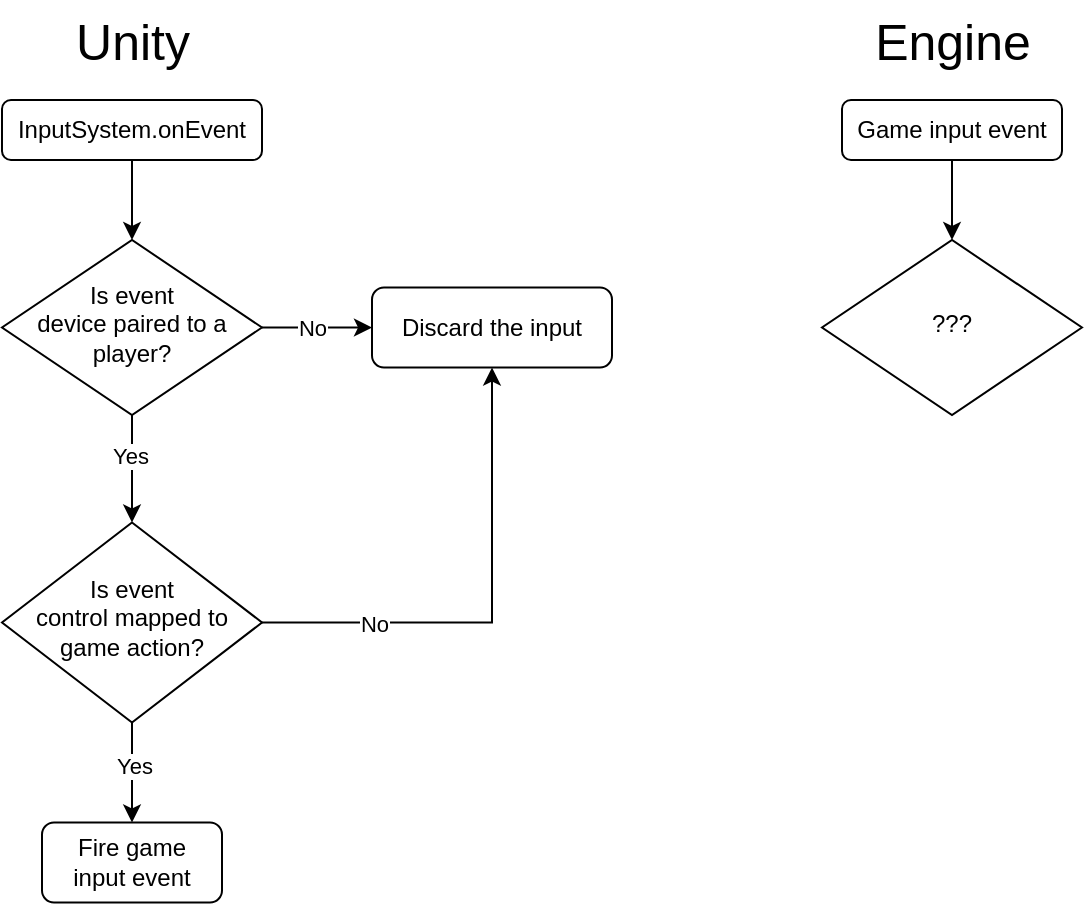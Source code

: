 <mxfile version="21.2.8" type="device">
  <diagram id="C5RBs43oDa-KdzZeNtuy" name="Page-1">
    <mxGraphModel dx="938" dy="648" grid="1" gridSize="10" guides="1" tooltips="1" connect="1" arrows="1" fold="1" page="1" pageScale="1" pageWidth="1169" pageHeight="827" math="0" shadow="0">
      <root>
        <mxCell id="WIyWlLk6GJQsqaUBKTNV-0" />
        <mxCell id="WIyWlLk6GJQsqaUBKTNV-1" parent="WIyWlLk6GJQsqaUBKTNV-0" />
        <mxCell id="oAJkpX2zpJuaC-JvoVgv-22" style="edgeStyle=orthogonalEdgeStyle;rounded=0;orthogonalLoop=1;jettySize=auto;html=1;entryX=0;entryY=0.5;entryDx=0;entryDy=0;" parent="WIyWlLk6GJQsqaUBKTNV-1" source="WIyWlLk6GJQsqaUBKTNV-3" target="WIyWlLk6GJQsqaUBKTNV-6" edge="1">
          <mxGeometry relative="1" as="geometry" />
        </mxCell>
        <mxCell id="WIyWlLk6GJQsqaUBKTNV-3" value="InputSystem.onEvent" style="rounded=1;whiteSpace=wrap;html=1;fontSize=12;glass=0;strokeWidth=1;shadow=0;" parent="WIyWlLk6GJQsqaUBKTNV-1" vertex="1">
          <mxGeometry x="30" y="70" width="130" height="30" as="geometry" />
        </mxCell>
        <mxCell id="oAJkpX2zpJuaC-JvoVgv-1" style="edgeStyle=orthogonalEdgeStyle;rounded=0;orthogonalLoop=1;jettySize=auto;html=1;entryX=0;entryY=0.5;entryDx=0;entryDy=0;" parent="WIyWlLk6GJQsqaUBKTNV-1" source="WIyWlLk6GJQsqaUBKTNV-6" target="WIyWlLk6GJQsqaUBKTNV-7" edge="1">
          <mxGeometry relative="1" as="geometry" />
        </mxCell>
        <mxCell id="oAJkpX2zpJuaC-JvoVgv-7" value="No" style="edgeLabel;html=1;align=center;verticalAlign=middle;resizable=0;points=[];" parent="oAJkpX2zpJuaC-JvoVgv-1" vertex="1" connectable="0">
          <mxGeometry x="-0.675" relative="1" as="geometry">
            <mxPoint x="16" as="offset" />
          </mxGeometry>
        </mxCell>
        <mxCell id="oAJkpX2zpJuaC-JvoVgv-5" style="edgeStyle=orthogonalEdgeStyle;rounded=0;orthogonalLoop=1;jettySize=auto;html=1;entryX=0.5;entryY=0;entryDx=0;entryDy=0;" parent="WIyWlLk6GJQsqaUBKTNV-1" source="WIyWlLk6GJQsqaUBKTNV-6" target="WIyWlLk6GJQsqaUBKTNV-10" edge="1">
          <mxGeometry relative="1" as="geometry" />
        </mxCell>
        <mxCell id="oAJkpX2zpJuaC-JvoVgv-6" value="Yes" style="edgeLabel;html=1;align=center;verticalAlign=middle;resizable=0;points=[];" parent="oAJkpX2zpJuaC-JvoVgv-5" vertex="1" connectable="0">
          <mxGeometry x="-0.256" y="-1" relative="1" as="geometry">
            <mxPoint as="offset" />
          </mxGeometry>
        </mxCell>
        <mxCell id="WIyWlLk6GJQsqaUBKTNV-6" value="Is event&lt;br&gt;device paired to a&lt;br&gt;player?" style="rhombus;whiteSpace=wrap;html=1;shadow=0;fontFamily=Helvetica;fontSize=12;align=center;strokeWidth=1;spacing=6;spacingTop=-4;direction=south;" parent="WIyWlLk6GJQsqaUBKTNV-1" vertex="1">
          <mxGeometry x="30" y="140" width="130" height="87.5" as="geometry" />
        </mxCell>
        <mxCell id="WIyWlLk6GJQsqaUBKTNV-7" value="Discard the input" style="rounded=1;whiteSpace=wrap;html=1;fontSize=12;glass=0;strokeWidth=1;shadow=0;" parent="WIyWlLk6GJQsqaUBKTNV-1" vertex="1">
          <mxGeometry x="215" y="163.75" width="120" height="40" as="geometry" />
        </mxCell>
        <mxCell id="oAJkpX2zpJuaC-JvoVgv-0" style="edgeStyle=orthogonalEdgeStyle;rounded=0;orthogonalLoop=1;jettySize=auto;html=1;entryX=0.5;entryY=1;entryDx=0;entryDy=0;" parent="WIyWlLk6GJQsqaUBKTNV-1" source="WIyWlLk6GJQsqaUBKTNV-10" target="WIyWlLk6GJQsqaUBKTNV-7" edge="1">
          <mxGeometry relative="1" as="geometry" />
        </mxCell>
        <mxCell id="oAJkpX2zpJuaC-JvoVgv-8" value="No" style="edgeLabel;html=1;align=center;verticalAlign=middle;resizable=0;points=[];" parent="oAJkpX2zpJuaC-JvoVgv-0" vertex="1" connectable="0">
          <mxGeometry x="-0.173" relative="1" as="geometry">
            <mxPoint x="-45" as="offset" />
          </mxGeometry>
        </mxCell>
        <mxCell id="oAJkpX2zpJuaC-JvoVgv-9" style="edgeStyle=orthogonalEdgeStyle;rounded=0;orthogonalLoop=1;jettySize=auto;html=1;entryX=0.5;entryY=0;entryDx=0;entryDy=0;" parent="WIyWlLk6GJQsqaUBKTNV-1" source="WIyWlLk6GJQsqaUBKTNV-10" target="WIyWlLk6GJQsqaUBKTNV-12" edge="1">
          <mxGeometry relative="1" as="geometry" />
        </mxCell>
        <mxCell id="oAJkpX2zpJuaC-JvoVgv-10" value="Yes" style="edgeLabel;html=1;align=center;verticalAlign=middle;resizable=0;points=[];" parent="oAJkpX2zpJuaC-JvoVgv-9" vertex="1" connectable="0">
          <mxGeometry x="-0.153" y="1" relative="1" as="geometry">
            <mxPoint as="offset" />
          </mxGeometry>
        </mxCell>
        <mxCell id="WIyWlLk6GJQsqaUBKTNV-10" value="Is event&lt;br&gt;control mapped to game action?" style="rhombus;whiteSpace=wrap;html=1;shadow=0;fontFamily=Helvetica;fontSize=12;align=center;strokeWidth=1;spacing=6;spacingTop=-4;" parent="WIyWlLk6GJQsqaUBKTNV-1" vertex="1">
          <mxGeometry x="30" y="281.25" width="130" height="100" as="geometry" />
        </mxCell>
        <mxCell id="WIyWlLk6GJQsqaUBKTNV-12" value="Fire game&lt;br&gt;input event" style="rounded=1;whiteSpace=wrap;html=1;fontSize=12;glass=0;strokeWidth=1;shadow=0;" parent="WIyWlLk6GJQsqaUBKTNV-1" vertex="1">
          <mxGeometry x="50" y="431.25" width="90" height="40" as="geometry" />
        </mxCell>
        <mxCell id="oAJkpX2zpJuaC-JvoVgv-11" value="&lt;font style=&quot;font-size: 25px;&quot;&gt;Unity&lt;br&gt;&lt;/font&gt;" style="text;html=1;align=center;verticalAlign=middle;resizable=0;points=[];autosize=1;strokeColor=none;fillColor=none;fontSize=25;" parent="WIyWlLk6GJQsqaUBKTNV-1" vertex="1">
          <mxGeometry x="55" y="20" width="80" height="40" as="geometry" />
        </mxCell>
        <mxCell id="oAJkpX2zpJuaC-JvoVgv-27" style="edgeStyle=orthogonalEdgeStyle;rounded=0;orthogonalLoop=1;jettySize=auto;html=1;entryX=0;entryY=0.5;entryDx=0;entryDy=0;" parent="WIyWlLk6GJQsqaUBKTNV-1" source="oAJkpX2zpJuaC-JvoVgv-24" target="oAJkpX2zpJuaC-JvoVgv-26" edge="1">
          <mxGeometry relative="1" as="geometry" />
        </mxCell>
        <mxCell id="oAJkpX2zpJuaC-JvoVgv-24" value="Game input event" style="rounded=1;whiteSpace=wrap;html=1;fontSize=12;glass=0;strokeWidth=1;shadow=0;" parent="WIyWlLk6GJQsqaUBKTNV-1" vertex="1">
          <mxGeometry x="450" y="70" width="110" height="30" as="geometry" />
        </mxCell>
        <mxCell id="oAJkpX2zpJuaC-JvoVgv-25" value="&lt;font style=&quot;font-size: 25px;&quot;&gt;Engine&lt;br&gt;&lt;/font&gt;" style="text;html=1;align=center;verticalAlign=middle;resizable=0;points=[];autosize=1;strokeColor=none;fillColor=none;fontSize=25;" parent="WIyWlLk6GJQsqaUBKTNV-1" vertex="1">
          <mxGeometry x="455" y="20" width="100" height="40" as="geometry" />
        </mxCell>
        <mxCell id="oAJkpX2zpJuaC-JvoVgv-26" value="???" style="rhombus;whiteSpace=wrap;html=1;shadow=0;fontFamily=Helvetica;fontSize=12;align=center;strokeWidth=1;spacing=6;spacingTop=-4;direction=south;" parent="WIyWlLk6GJQsqaUBKTNV-1" vertex="1">
          <mxGeometry x="440" y="140" width="130" height="87.5" as="geometry" />
        </mxCell>
      </root>
    </mxGraphModel>
  </diagram>
</mxfile>
